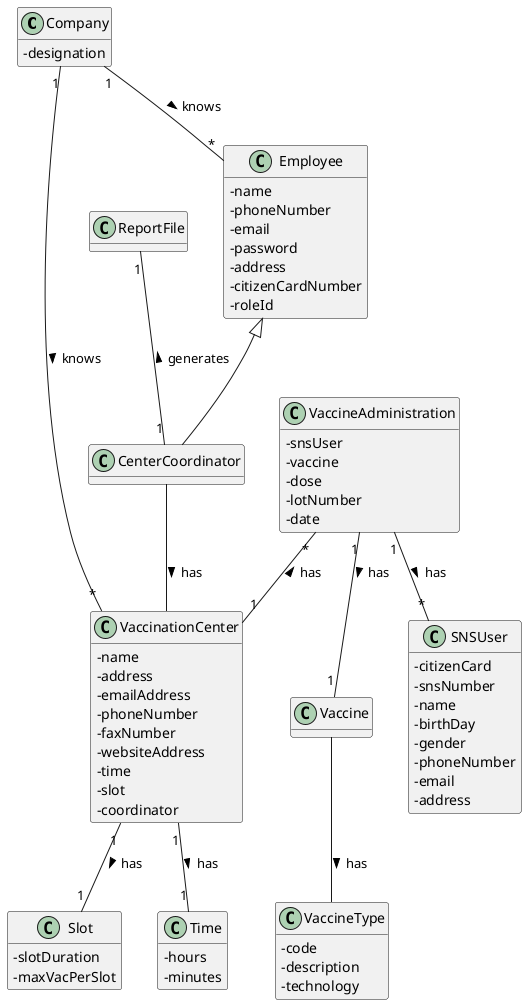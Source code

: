 @startuml US15_DM
hide methods
skinparam classAttributeIconSize 0

class Company {
  -designation
}

class CenterCoordinator {}

class Employee {
  -name
  -phoneNumber
  -email
  -password
  -address
  -citizenCardNumber
  -roleId
}

class VaccinationCenter{
  -name
  -address
  -emailAddress
  -phoneNumber
  -faxNumber
  -websiteAddress
  -time
  -slot
  -coordinator
}

class Time {
  -hours
  -minutes
}

class Slot {
  -slotDuration
  -maxVacPerSlot
}

class VaccineAdministration {
  -snsUser
  -vaccine
  -dose
  -lotNumber
  -date
}

class SNSUser {
  - citizenCard
  - snsNumber
  - name
  - birthDay
  - gender
  - phoneNumber
  - email
  - address
}

class ReportFile {}

class Vaccine {}

class VaccineType {
  -code 
  -description
  -technology
}

Company "1" -- "*" Employee : knows >
Employee <|-- CenterCoordinator
CenterCoordinator -- VaccinationCenter : has >
VaccinationCenter "1" -- "1" Time : has >
VaccinationCenter "1"-- "1" Slot : has >
ReportFile "1" -- "1" CenterCoordinator : generates <
VaccineAdministration "*" -- "1" VaccinationCenter : has <
VaccineAdministration "1" -- "*" SNSUser : has >
VaccineAdministration "1" -- "1" Vaccine : has > 
Vaccine -- VaccineType : has >
Company "1" -- "*" VaccinationCenter : knows >

@enduml